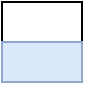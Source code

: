<mxfile version="21.5.2" type="github">
  <diagram name="Page-1" id="64c3da0e-402f-94eb-ee01-a36477274f13">
    <mxGraphModel dx="1434" dy="782" grid="1" gridSize="10" guides="1" tooltips="1" connect="1" arrows="1" fold="1" page="1" pageScale="1" pageWidth="1169" pageHeight="826" background="none" math="0" shadow="0">
      <root>
        <mxCell id="0" />
        <mxCell id="1" parent="0" />
        <mxCell id="bbqUjT4avHyMk_ImWk4W-242" value="" style="rounded=0;whiteSpace=wrap;html=1;" vertex="1" parent="1">
          <mxGeometry x="600" y="80" width="40" height="20" as="geometry" />
        </mxCell>
        <mxCell id="bbqUjT4avHyMk_ImWk4W-243" value="" style="rounded=0;whiteSpace=wrap;html=1;strokeColor=#8ea8cd;fillColor=#dae8fc;" vertex="1" parent="1">
          <mxGeometry x="600" y="100" width="40" height="20" as="geometry" />
        </mxCell>
      </root>
    </mxGraphModel>
  </diagram>
</mxfile>
